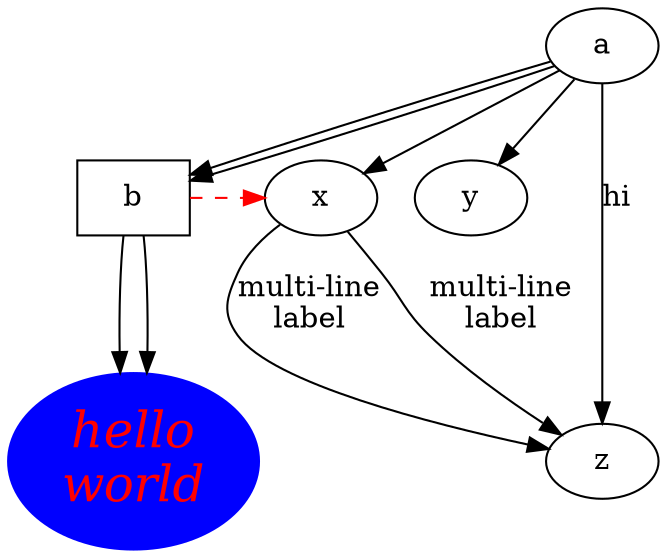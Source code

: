 digraph test3 {
       a -> b -> c;
       a -> b -> c;
       a -> {x y};
       b [shape=box];
       c [label="hello\nworld",color=blue,fontsize=24,
            fontname="Palatino-Italic",fontcolor=red,style=filled];
       a -> z [label="hi", weight=32766];
       x -> z [label="multi-line\nlabel"];
       x -> z [label="multi-line\nlabel"];
       edge [style=dashed,color=red];
       b -> x;
       {rank=same; b x}
}

